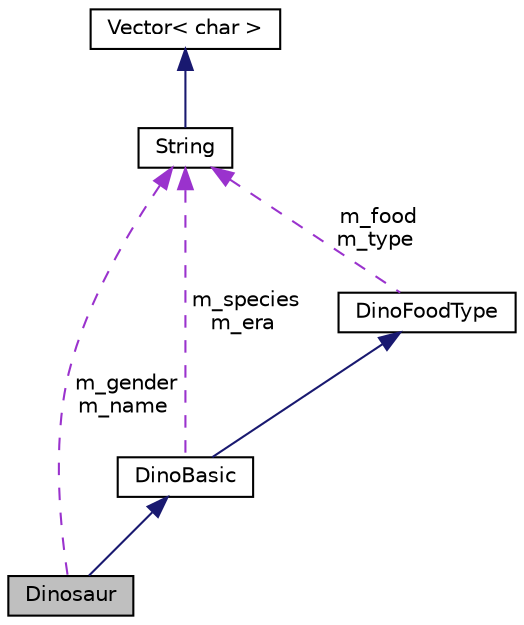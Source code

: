 digraph "Dinosaur"
{
  edge [fontname="Helvetica",fontsize="10",labelfontname="Helvetica",labelfontsize="10"];
  node [fontname="Helvetica",fontsize="10",shape=record];
  Node3 [label="Dinosaur",height=0.2,width=0.4,color="black", fillcolor="grey75", style="filled", fontcolor="black"];
  Node4 -> Node3 [dir="back",color="midnightblue",fontsize="10",style="solid",fontname="Helvetica"];
  Node4 [label="DinoBasic",height=0.2,width=0.4,color="black", fillcolor="white", style="filled",URL="$classDinoBasic.html"];
  Node5 -> Node4 [dir="back",color="midnightblue",fontsize="10",style="solid",fontname="Helvetica"];
  Node5 [label="DinoFoodType",height=0.2,width=0.4,color="black", fillcolor="white", style="filled",URL="$classDinoFoodType.html",tooltip="class "];
  Node6 -> Node5 [dir="back",color="darkorchid3",fontsize="10",style="dashed",label=" m_food\nm_type" ,fontname="Helvetica"];
  Node6 [label="String",height=0.2,width=0.4,color="black", fillcolor="white", style="filled",URL="$classString.html"];
  Node7 -> Node6 [dir="back",color="midnightblue",fontsize="10",style="solid",fontname="Helvetica"];
  Node7 [label="Vector\< char \>",height=0.2,width=0.4,color="black", fillcolor="white", style="filled",URL="$classVector.html"];
  Node6 -> Node4 [dir="back",color="darkorchid3",fontsize="10",style="dashed",label=" m_species\nm_era" ,fontname="Helvetica"];
  Node6 -> Node3 [dir="back",color="darkorchid3",fontsize="10",style="dashed",label=" m_gender\nm_name" ,fontname="Helvetica"];
}
